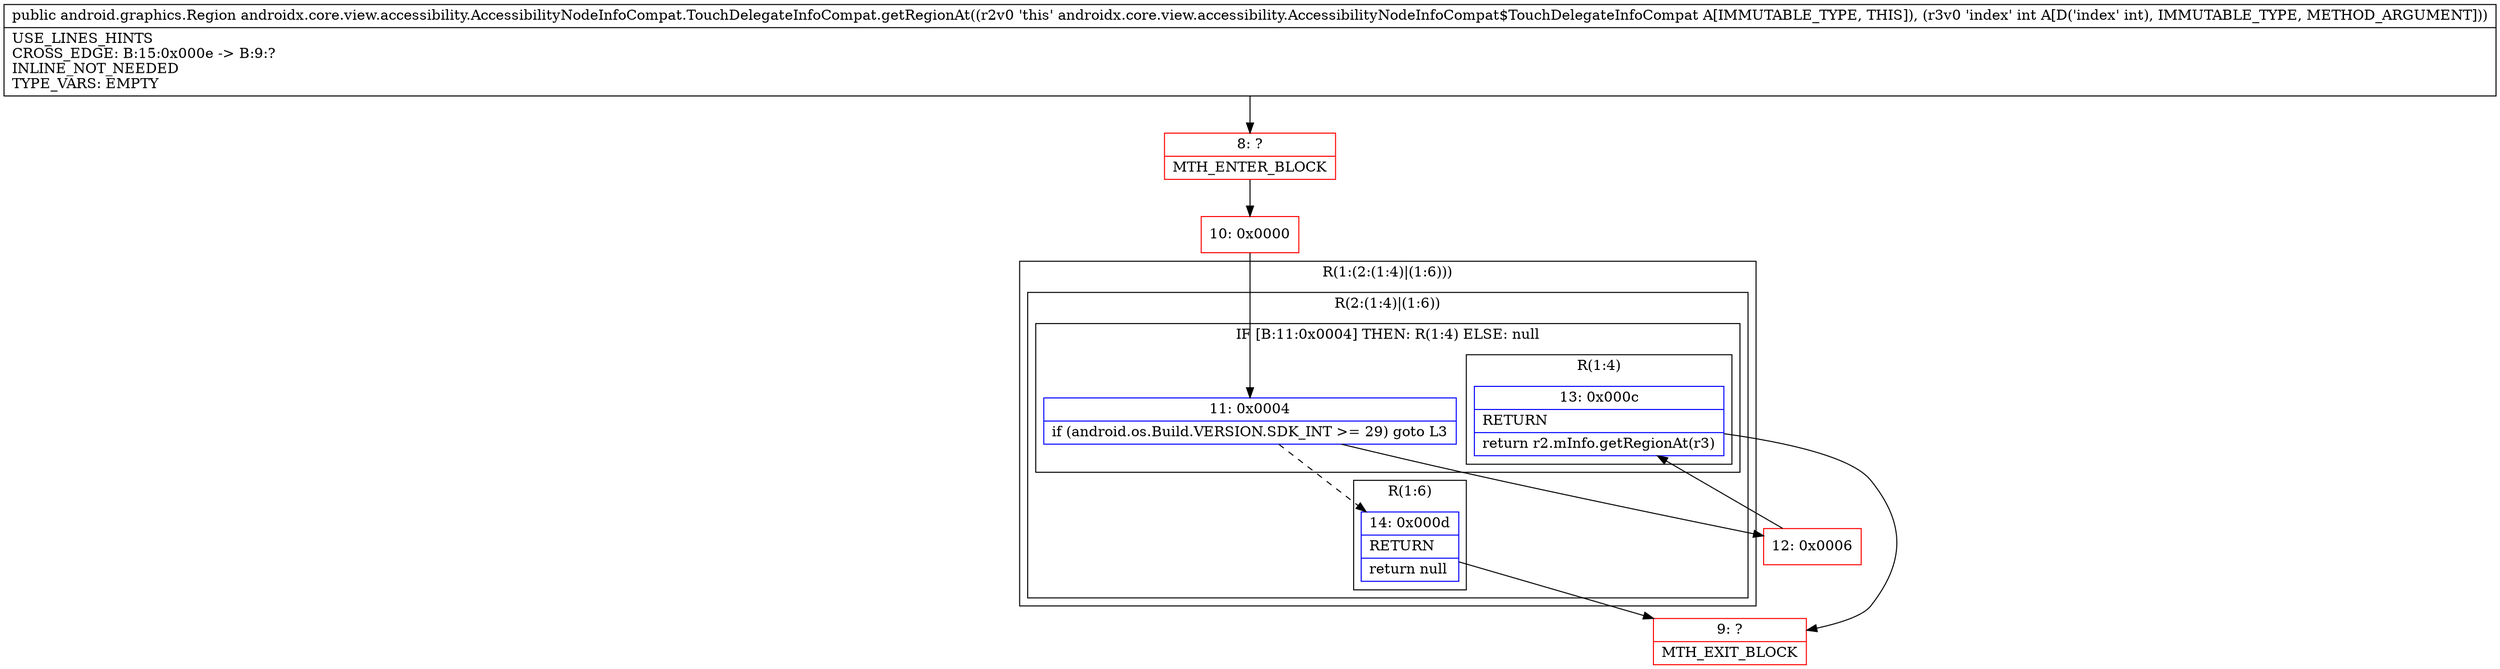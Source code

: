 digraph "CFG forandroidx.core.view.accessibility.AccessibilityNodeInfoCompat.TouchDelegateInfoCompat.getRegionAt(I)Landroid\/graphics\/Region;" {
subgraph cluster_Region_1238765629 {
label = "R(1:(2:(1:4)|(1:6)))";
node [shape=record,color=blue];
subgraph cluster_Region_993136403 {
label = "R(2:(1:4)|(1:6))";
node [shape=record,color=blue];
subgraph cluster_IfRegion_395875213 {
label = "IF [B:11:0x0004] THEN: R(1:4) ELSE: null";
node [shape=record,color=blue];
Node_11 [shape=record,label="{11\:\ 0x0004|if (android.os.Build.VERSION.SDK_INT \>= 29) goto L3\l}"];
subgraph cluster_Region_2129967744 {
label = "R(1:4)";
node [shape=record,color=blue];
Node_13 [shape=record,label="{13\:\ 0x000c|RETURN\l|return r2.mInfo.getRegionAt(r3)\l}"];
}
}
subgraph cluster_Region_131734171 {
label = "R(1:6)";
node [shape=record,color=blue];
Node_14 [shape=record,label="{14\:\ 0x000d|RETURN\l|return null\l}"];
}
}
}
Node_8 [shape=record,color=red,label="{8\:\ ?|MTH_ENTER_BLOCK\l}"];
Node_10 [shape=record,color=red,label="{10\:\ 0x0000}"];
Node_12 [shape=record,color=red,label="{12\:\ 0x0006}"];
Node_9 [shape=record,color=red,label="{9\:\ ?|MTH_EXIT_BLOCK\l}"];
MethodNode[shape=record,label="{public android.graphics.Region androidx.core.view.accessibility.AccessibilityNodeInfoCompat.TouchDelegateInfoCompat.getRegionAt((r2v0 'this' androidx.core.view.accessibility.AccessibilityNodeInfoCompat$TouchDelegateInfoCompat A[IMMUTABLE_TYPE, THIS]), (r3v0 'index' int A[D('index' int), IMMUTABLE_TYPE, METHOD_ARGUMENT]))  | USE_LINES_HINTS\lCROSS_EDGE: B:15:0x000e \-\> B:9:?\lINLINE_NOT_NEEDED\lTYPE_VARS: EMPTY\l}"];
MethodNode -> Node_8;Node_11 -> Node_12;
Node_11 -> Node_14[style=dashed];
Node_13 -> Node_9;
Node_14 -> Node_9;
Node_8 -> Node_10;
Node_10 -> Node_11;
Node_12 -> Node_13;
}

